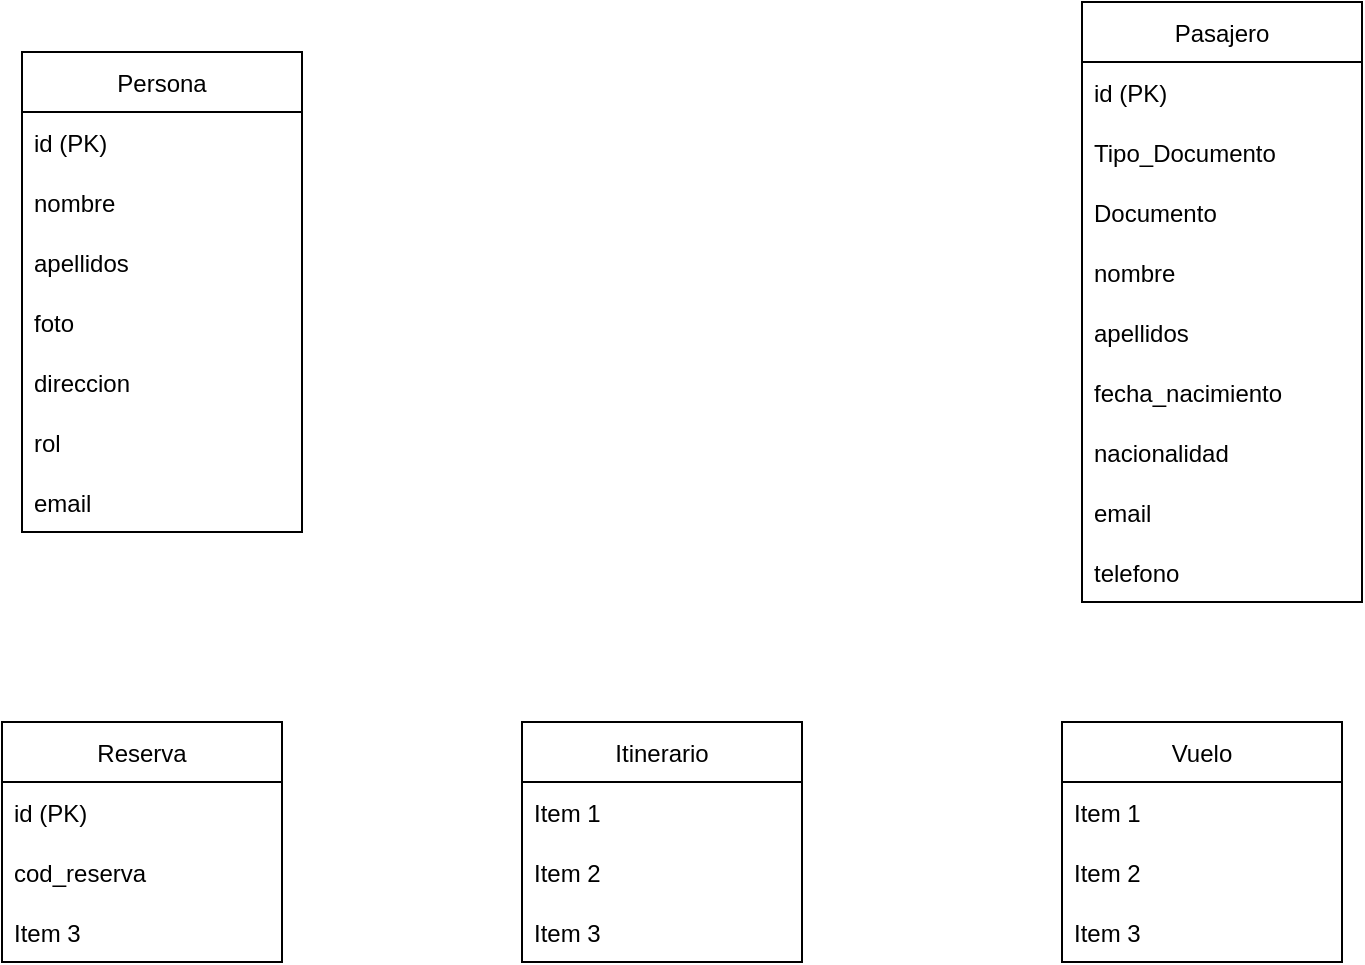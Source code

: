 <mxfile version="15.8.8" type="github">
  <diagram id="rTqJBYyRMH5e7OTW0QIE" name="Page-1">
    <mxGraphModel dx="1292" dy="668" grid="1" gridSize="10" guides="1" tooltips="1" connect="1" arrows="1" fold="1" page="1" pageScale="1" pageWidth="827" pageHeight="1169" math="0" shadow="0">
      <root>
        <mxCell id="0" />
        <mxCell id="1" parent="0" />
        <mxCell id="JlZosn0SwFI7n011trlE-1" value="Persona" style="swimlane;fontStyle=0;childLayout=stackLayout;horizontal=1;startSize=30;horizontalStack=0;resizeParent=1;resizeParentMax=0;resizeLast=0;collapsible=1;marginBottom=0;" parent="1" vertex="1">
          <mxGeometry x="70" y="85" width="140" height="240" as="geometry">
            <mxRectangle x="80" y="100" width="70" height="30" as="alternateBounds" />
          </mxGeometry>
        </mxCell>
        <mxCell id="JlZosn0SwFI7n011trlE-2" value="id (PK)" style="text;strokeColor=none;fillColor=none;align=left;verticalAlign=middle;spacingLeft=4;spacingRight=4;overflow=hidden;points=[[0,0.5],[1,0.5]];portConstraint=eastwest;rotatable=0;" parent="JlZosn0SwFI7n011trlE-1" vertex="1">
          <mxGeometry y="30" width="140" height="30" as="geometry" />
        </mxCell>
        <mxCell id="JlZosn0SwFI7n011trlE-3" value="nombre" style="text;strokeColor=none;fillColor=none;align=left;verticalAlign=middle;spacingLeft=4;spacingRight=4;overflow=hidden;points=[[0,0.5],[1,0.5]];portConstraint=eastwest;rotatable=0;" parent="JlZosn0SwFI7n011trlE-1" vertex="1">
          <mxGeometry y="60" width="140" height="30" as="geometry" />
        </mxCell>
        <mxCell id="JlZosn0SwFI7n011trlE-4" value="apellidos" style="text;strokeColor=none;fillColor=none;align=left;verticalAlign=middle;spacingLeft=4;spacingRight=4;overflow=hidden;points=[[0,0.5],[1,0.5]];portConstraint=eastwest;rotatable=0;" parent="JlZosn0SwFI7n011trlE-1" vertex="1">
          <mxGeometry y="90" width="140" height="30" as="geometry" />
        </mxCell>
        <mxCell id="MtueBHpG_OoFy97STMay-6" value="foto" style="text;strokeColor=none;fillColor=none;align=left;verticalAlign=middle;spacingLeft=4;spacingRight=4;overflow=hidden;points=[[0,0.5],[1,0.5]];portConstraint=eastwest;rotatable=0;" vertex="1" parent="JlZosn0SwFI7n011trlE-1">
          <mxGeometry y="120" width="140" height="30" as="geometry" />
        </mxCell>
        <mxCell id="MtueBHpG_OoFy97STMay-24" value="direccion" style="text;strokeColor=none;fillColor=none;align=left;verticalAlign=middle;spacingLeft=4;spacingRight=4;overflow=hidden;points=[[0,0.5],[1,0.5]];portConstraint=eastwest;rotatable=0;" vertex="1" parent="JlZosn0SwFI7n011trlE-1">
          <mxGeometry y="150" width="140" height="30" as="geometry" />
        </mxCell>
        <mxCell id="MtueBHpG_OoFy97STMay-16" value="rol" style="text;strokeColor=none;fillColor=none;align=left;verticalAlign=middle;spacingLeft=4;spacingRight=4;overflow=hidden;points=[[0,0.5],[1,0.5]];portConstraint=eastwest;rotatable=0;" vertex="1" parent="JlZosn0SwFI7n011trlE-1">
          <mxGeometry y="180" width="140" height="30" as="geometry" />
        </mxCell>
        <mxCell id="MtueBHpG_OoFy97STMay-3" value="email" style="text;strokeColor=none;fillColor=none;align=left;verticalAlign=middle;spacingLeft=4;spacingRight=4;overflow=hidden;points=[[0,0.5],[1,0.5]];portConstraint=eastwest;rotatable=0;" vertex="1" parent="JlZosn0SwFI7n011trlE-1">
          <mxGeometry y="210" width="140" height="30" as="geometry" />
        </mxCell>
        <mxCell id="JlZosn0SwFI7n011trlE-5" value="Pasajero" style="swimlane;fontStyle=0;childLayout=stackLayout;horizontal=1;startSize=30;horizontalStack=0;resizeParent=1;resizeParentMax=0;resizeLast=0;collapsible=1;marginBottom=0;" parent="1" vertex="1">
          <mxGeometry x="600" y="60" width="140" height="300" as="geometry" />
        </mxCell>
        <mxCell id="JlZosn0SwFI7n011trlE-6" value="id (PK)" style="text;strokeColor=none;fillColor=none;align=left;verticalAlign=middle;spacingLeft=4;spacingRight=4;overflow=hidden;points=[[0,0.5],[1,0.5]];portConstraint=eastwest;rotatable=0;" parent="JlZosn0SwFI7n011trlE-5" vertex="1">
          <mxGeometry y="30" width="140" height="30" as="geometry" />
        </mxCell>
        <mxCell id="JlZosn0SwFI7n011trlE-8" value="Tipo_Documento" style="text;strokeColor=none;fillColor=none;align=left;verticalAlign=middle;spacingLeft=4;spacingRight=4;overflow=hidden;points=[[0,0.5],[1,0.5]];portConstraint=eastwest;rotatable=0;" parent="JlZosn0SwFI7n011trlE-5" vertex="1">
          <mxGeometry y="60" width="140" height="30" as="geometry" />
        </mxCell>
        <mxCell id="MtueBHpG_OoFy97STMay-15" value="Documento" style="text;strokeColor=none;fillColor=none;align=left;verticalAlign=middle;spacingLeft=4;spacingRight=4;overflow=hidden;points=[[0,0.5],[1,0.5]];portConstraint=eastwest;rotatable=0;" vertex="1" parent="JlZosn0SwFI7n011trlE-5">
          <mxGeometry y="90" width="140" height="30" as="geometry" />
        </mxCell>
        <mxCell id="JlZosn0SwFI7n011trlE-7" value="nombre" style="text;strokeColor=none;fillColor=none;align=left;verticalAlign=middle;spacingLeft=4;spacingRight=4;overflow=hidden;points=[[0,0.5],[1,0.5]];portConstraint=eastwest;rotatable=0;" parent="JlZosn0SwFI7n011trlE-5" vertex="1">
          <mxGeometry y="120" width="140" height="30" as="geometry" />
        </mxCell>
        <mxCell id="MtueBHpG_OoFy97STMay-10" value="apellidos" style="text;strokeColor=none;fillColor=none;align=left;verticalAlign=middle;spacingLeft=4;spacingRight=4;overflow=hidden;points=[[0,0.5],[1,0.5]];portConstraint=eastwest;rotatable=0;" vertex="1" parent="JlZosn0SwFI7n011trlE-5">
          <mxGeometry y="150" width="140" height="30" as="geometry" />
        </mxCell>
        <mxCell id="MtueBHpG_OoFy97STMay-11" value="fecha_nacimiento" style="text;strokeColor=none;fillColor=none;align=left;verticalAlign=middle;spacingLeft=4;spacingRight=4;overflow=hidden;points=[[0,0.5],[1,0.5]];portConstraint=eastwest;rotatable=0;" vertex="1" parent="JlZosn0SwFI7n011trlE-5">
          <mxGeometry y="180" width="140" height="30" as="geometry" />
        </mxCell>
        <mxCell id="MtueBHpG_OoFy97STMay-13" value="nacionalidad" style="text;strokeColor=none;fillColor=none;align=left;verticalAlign=middle;spacingLeft=4;spacingRight=4;overflow=hidden;points=[[0,0.5],[1,0.5]];portConstraint=eastwest;rotatable=0;" vertex="1" parent="JlZosn0SwFI7n011trlE-5">
          <mxGeometry y="210" width="140" height="30" as="geometry" />
        </mxCell>
        <mxCell id="MtueBHpG_OoFy97STMay-14" value="email" style="text;strokeColor=none;fillColor=none;align=left;verticalAlign=middle;spacingLeft=4;spacingRight=4;overflow=hidden;points=[[0,0.5],[1,0.5]];portConstraint=eastwest;rotatable=0;" vertex="1" parent="JlZosn0SwFI7n011trlE-5">
          <mxGeometry y="240" width="140" height="30" as="geometry" />
        </mxCell>
        <mxCell id="MtueBHpG_OoFy97STMay-12" value="telefono" style="text;strokeColor=none;fillColor=none;align=left;verticalAlign=middle;spacingLeft=4;spacingRight=4;overflow=hidden;points=[[0,0.5],[1,0.5]];portConstraint=eastwest;rotatable=0;" vertex="1" parent="JlZosn0SwFI7n011trlE-5">
          <mxGeometry y="270" width="140" height="30" as="geometry" />
        </mxCell>
        <mxCell id="JlZosn0SwFI7n011trlE-9" value="Reserva" style="swimlane;fontStyle=0;childLayout=stackLayout;horizontal=1;startSize=30;horizontalStack=0;resizeParent=1;resizeParentMax=0;resizeLast=0;collapsible=1;marginBottom=0;" parent="1" vertex="1">
          <mxGeometry x="60" y="420" width="140" height="120" as="geometry" />
        </mxCell>
        <mxCell id="JlZosn0SwFI7n011trlE-10" value="id (PK)" style="text;strokeColor=none;fillColor=none;align=left;verticalAlign=middle;spacingLeft=4;spacingRight=4;overflow=hidden;points=[[0,0.5],[1,0.5]];portConstraint=eastwest;rotatable=0;" parent="JlZosn0SwFI7n011trlE-9" vertex="1">
          <mxGeometry y="30" width="140" height="30" as="geometry" />
        </mxCell>
        <mxCell id="JlZosn0SwFI7n011trlE-11" value="cod_reserva" style="text;strokeColor=none;fillColor=none;align=left;verticalAlign=middle;spacingLeft=4;spacingRight=4;overflow=hidden;points=[[0,0.5],[1,0.5]];portConstraint=eastwest;rotatable=0;" parent="JlZosn0SwFI7n011trlE-9" vertex="1">
          <mxGeometry y="60" width="140" height="30" as="geometry" />
        </mxCell>
        <mxCell id="JlZosn0SwFI7n011trlE-12" value="Item 3" style="text;strokeColor=none;fillColor=none;align=left;verticalAlign=middle;spacingLeft=4;spacingRight=4;overflow=hidden;points=[[0,0.5],[1,0.5]];portConstraint=eastwest;rotatable=0;" parent="JlZosn0SwFI7n011trlE-9" vertex="1">
          <mxGeometry y="90" width="140" height="30" as="geometry" />
        </mxCell>
        <mxCell id="JlZosn0SwFI7n011trlE-13" value="Vuelo" style="swimlane;fontStyle=0;childLayout=stackLayout;horizontal=1;startSize=30;horizontalStack=0;resizeParent=1;resizeParentMax=0;resizeLast=0;collapsible=1;marginBottom=0;" parent="1" vertex="1">
          <mxGeometry x="590" y="420" width="140" height="120" as="geometry" />
        </mxCell>
        <mxCell id="JlZosn0SwFI7n011trlE-14" value="Item 1" style="text;strokeColor=none;fillColor=none;align=left;verticalAlign=middle;spacingLeft=4;spacingRight=4;overflow=hidden;points=[[0,0.5],[1,0.5]];portConstraint=eastwest;rotatable=0;" parent="JlZosn0SwFI7n011trlE-13" vertex="1">
          <mxGeometry y="30" width="140" height="30" as="geometry" />
        </mxCell>
        <mxCell id="JlZosn0SwFI7n011trlE-15" value="Item 2" style="text;strokeColor=none;fillColor=none;align=left;verticalAlign=middle;spacingLeft=4;spacingRight=4;overflow=hidden;points=[[0,0.5],[1,0.5]];portConstraint=eastwest;rotatable=0;" parent="JlZosn0SwFI7n011trlE-13" vertex="1">
          <mxGeometry y="60" width="140" height="30" as="geometry" />
        </mxCell>
        <mxCell id="JlZosn0SwFI7n011trlE-16" value="Item 3" style="text;strokeColor=none;fillColor=none;align=left;verticalAlign=middle;spacingLeft=4;spacingRight=4;overflow=hidden;points=[[0,0.5],[1,0.5]];portConstraint=eastwest;rotatable=0;" parent="JlZosn0SwFI7n011trlE-13" vertex="1">
          <mxGeometry y="90" width="140" height="30" as="geometry" />
        </mxCell>
        <mxCell id="MtueBHpG_OoFy97STMay-20" value="Itinerario" style="swimlane;fontStyle=0;childLayout=stackLayout;horizontal=1;startSize=30;horizontalStack=0;resizeParent=1;resizeParentMax=0;resizeLast=0;collapsible=1;marginBottom=0;" vertex="1" parent="1">
          <mxGeometry x="320" y="420" width="140" height="120" as="geometry" />
        </mxCell>
        <mxCell id="MtueBHpG_OoFy97STMay-21" value="Item 1" style="text;strokeColor=none;fillColor=none;align=left;verticalAlign=middle;spacingLeft=4;spacingRight=4;overflow=hidden;points=[[0,0.5],[1,0.5]];portConstraint=eastwest;rotatable=0;" vertex="1" parent="MtueBHpG_OoFy97STMay-20">
          <mxGeometry y="30" width="140" height="30" as="geometry" />
        </mxCell>
        <mxCell id="MtueBHpG_OoFy97STMay-22" value="Item 2" style="text;strokeColor=none;fillColor=none;align=left;verticalAlign=middle;spacingLeft=4;spacingRight=4;overflow=hidden;points=[[0,0.5],[1,0.5]];portConstraint=eastwest;rotatable=0;" vertex="1" parent="MtueBHpG_OoFy97STMay-20">
          <mxGeometry y="60" width="140" height="30" as="geometry" />
        </mxCell>
        <mxCell id="MtueBHpG_OoFy97STMay-23" value="Item 3" style="text;strokeColor=none;fillColor=none;align=left;verticalAlign=middle;spacingLeft=4;spacingRight=4;overflow=hidden;points=[[0,0.5],[1,0.5]];portConstraint=eastwest;rotatable=0;" vertex="1" parent="MtueBHpG_OoFy97STMay-20">
          <mxGeometry y="90" width="140" height="30" as="geometry" />
        </mxCell>
      </root>
    </mxGraphModel>
  </diagram>
</mxfile>
